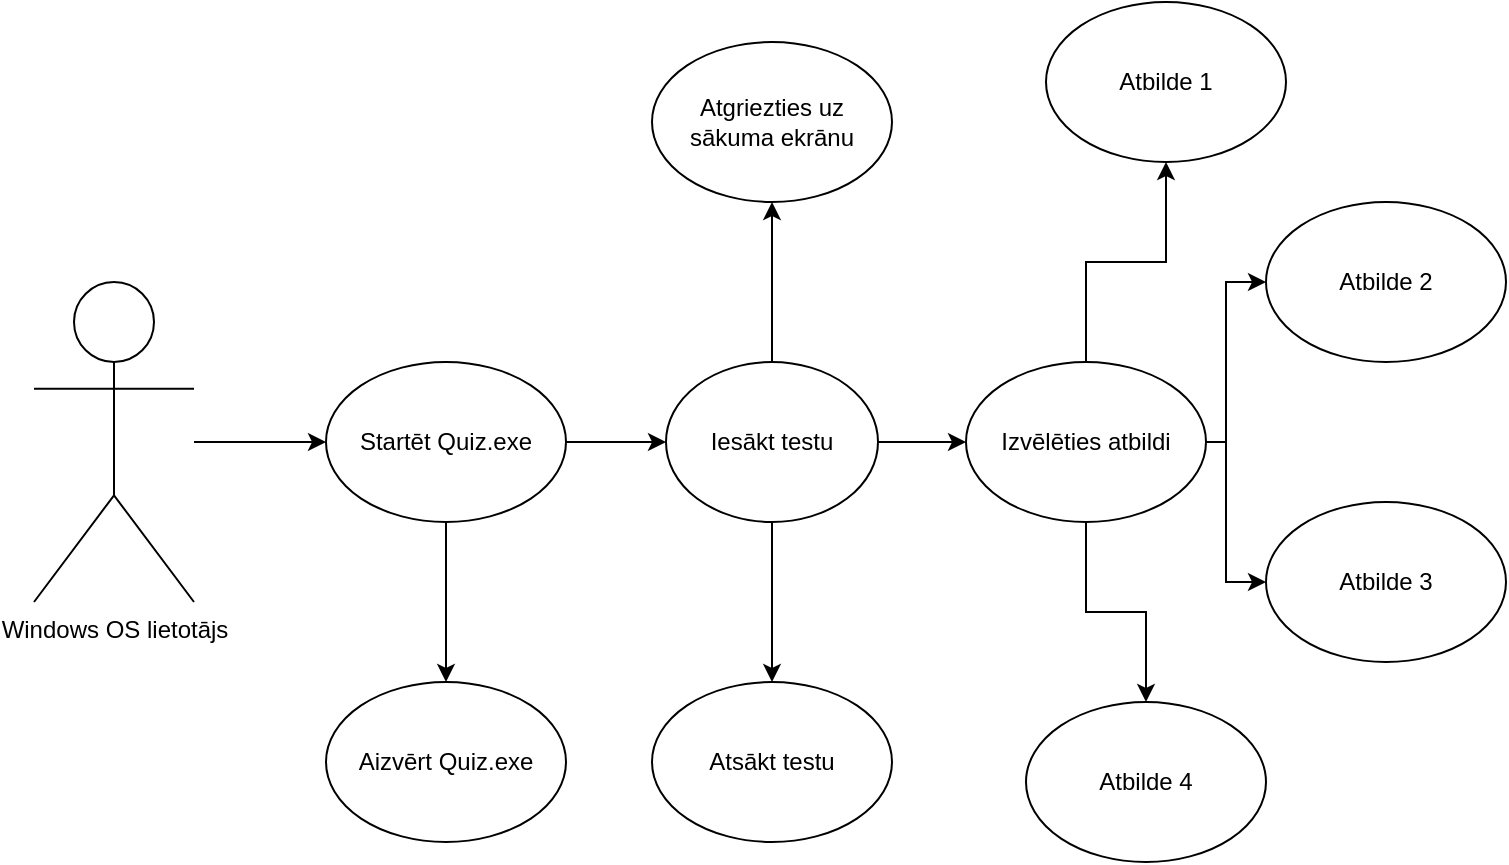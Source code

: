 <mxfile version="21.3.7" type="device">
  <diagram name="Lapa-1" id="faFUwH1yZEs21uZtngCz">
    <mxGraphModel dx="948" dy="1412" grid="1" gridSize="10" guides="1" tooltips="1" connect="1" arrows="1" fold="1" page="1" pageScale="1" pageWidth="827" pageHeight="1169" math="0" shadow="0">
      <root>
        <mxCell id="0" />
        <mxCell id="1" parent="0" />
        <mxCell id="c0H930EQ_X75u0YwT8gw-4" value="" style="edgeStyle=orthogonalEdgeStyle;rounded=0;orthogonalLoop=1;jettySize=auto;html=1;" edge="1" parent="1" source="c0H930EQ_X75u0YwT8gw-1" target="c0H930EQ_X75u0YwT8gw-3">
          <mxGeometry relative="1" as="geometry" />
        </mxCell>
        <mxCell id="c0H930EQ_X75u0YwT8gw-1" value="Windows OS lietotājs" style="shape=umlActor;verticalLabelPosition=bottom;verticalAlign=top;html=1;outlineConnect=0;" vertex="1" parent="1">
          <mxGeometry x="50" y="470" width="80" height="160" as="geometry" />
        </mxCell>
        <mxCell id="c0H930EQ_X75u0YwT8gw-6" value="" style="edgeStyle=orthogonalEdgeStyle;rounded=0;orthogonalLoop=1;jettySize=auto;html=1;" edge="1" parent="1" source="c0H930EQ_X75u0YwT8gw-3" target="c0H930EQ_X75u0YwT8gw-5">
          <mxGeometry relative="1" as="geometry" />
        </mxCell>
        <mxCell id="c0H930EQ_X75u0YwT8gw-29" value="" style="edgeStyle=orthogonalEdgeStyle;rounded=0;orthogonalLoop=1;jettySize=auto;html=1;" edge="1" parent="1" source="c0H930EQ_X75u0YwT8gw-3" target="c0H930EQ_X75u0YwT8gw-28">
          <mxGeometry relative="1" as="geometry" />
        </mxCell>
        <mxCell id="c0H930EQ_X75u0YwT8gw-3" value="Startēt Quiz.exe" style="ellipse;whiteSpace=wrap;html=1;" vertex="1" parent="1">
          <mxGeometry x="196" y="510" width="120" height="80" as="geometry" />
        </mxCell>
        <mxCell id="c0H930EQ_X75u0YwT8gw-5" value="Aizvērt Quiz.exe" style="ellipse;whiteSpace=wrap;html=1;" vertex="1" parent="1">
          <mxGeometry x="196" y="670" width="120" height="80" as="geometry" />
        </mxCell>
        <mxCell id="c0H930EQ_X75u0YwT8gw-20" style="edgeStyle=orthogonalEdgeStyle;rounded=0;orthogonalLoop=1;jettySize=auto;html=1;entryX=0.5;entryY=1;entryDx=0;entryDy=0;" edge="1" parent="1" source="c0H930EQ_X75u0YwT8gw-7" target="c0H930EQ_X75u0YwT8gw-18">
          <mxGeometry relative="1" as="geometry" />
        </mxCell>
        <mxCell id="c0H930EQ_X75u0YwT8gw-21" style="edgeStyle=orthogonalEdgeStyle;rounded=0;orthogonalLoop=1;jettySize=auto;html=1;entryX=0;entryY=0.5;entryDx=0;entryDy=0;" edge="1" parent="1" source="c0H930EQ_X75u0YwT8gw-7" target="c0H930EQ_X75u0YwT8gw-17">
          <mxGeometry relative="1" as="geometry">
            <Array as="points">
              <mxPoint x="646" y="550" />
              <mxPoint x="646" y="470" />
            </Array>
          </mxGeometry>
        </mxCell>
        <mxCell id="c0H930EQ_X75u0YwT8gw-22" style="edgeStyle=orthogonalEdgeStyle;rounded=0;orthogonalLoop=1;jettySize=auto;html=1;entryX=0;entryY=0.5;entryDx=0;entryDy=0;" edge="1" parent="1" source="c0H930EQ_X75u0YwT8gw-7" target="c0H930EQ_X75u0YwT8gw-16">
          <mxGeometry relative="1" as="geometry">
            <Array as="points">
              <mxPoint x="646" y="550" />
              <mxPoint x="646" y="620" />
            </Array>
          </mxGeometry>
        </mxCell>
        <mxCell id="c0H930EQ_X75u0YwT8gw-23" style="edgeStyle=orthogonalEdgeStyle;rounded=0;orthogonalLoop=1;jettySize=auto;html=1;entryX=0.5;entryY=0;entryDx=0;entryDy=0;" edge="1" parent="1" source="c0H930EQ_X75u0YwT8gw-7" target="c0H930EQ_X75u0YwT8gw-15">
          <mxGeometry relative="1" as="geometry" />
        </mxCell>
        <mxCell id="c0H930EQ_X75u0YwT8gw-7" value="Izvēlēties atbildi" style="ellipse;whiteSpace=wrap;html=1;" vertex="1" parent="1">
          <mxGeometry x="516" y="510" width="120" height="80" as="geometry" />
        </mxCell>
        <mxCell id="c0H930EQ_X75u0YwT8gw-15" value="Atbilde 4" style="ellipse;whiteSpace=wrap;html=1;" vertex="1" parent="1">
          <mxGeometry x="546" y="680" width="120" height="80" as="geometry" />
        </mxCell>
        <mxCell id="c0H930EQ_X75u0YwT8gw-16" value="Atbilde 3" style="ellipse;whiteSpace=wrap;html=1;" vertex="1" parent="1">
          <mxGeometry x="666" y="580" width="120" height="80" as="geometry" />
        </mxCell>
        <mxCell id="c0H930EQ_X75u0YwT8gw-17" value="Atbilde 2" style="ellipse;whiteSpace=wrap;html=1;" vertex="1" parent="1">
          <mxGeometry x="666" y="430" width="120" height="80" as="geometry" />
        </mxCell>
        <mxCell id="c0H930EQ_X75u0YwT8gw-18" value="Atbilde 1" style="ellipse;whiteSpace=wrap;html=1;" vertex="1" parent="1">
          <mxGeometry x="556" y="330" width="120" height="80" as="geometry" />
        </mxCell>
        <mxCell id="c0H930EQ_X75u0YwT8gw-24" value="Atgriezties uz &lt;br&gt;sākuma ekrānu" style="ellipse;whiteSpace=wrap;html=1;" vertex="1" parent="1">
          <mxGeometry x="359" y="350" width="120" height="80" as="geometry" />
        </mxCell>
        <mxCell id="c0H930EQ_X75u0YwT8gw-26" value="Atsākt testu" style="ellipse;whiteSpace=wrap;html=1;" vertex="1" parent="1">
          <mxGeometry x="359" y="670" width="120" height="80" as="geometry" />
        </mxCell>
        <mxCell id="c0H930EQ_X75u0YwT8gw-30" value="" style="edgeStyle=orthogonalEdgeStyle;rounded=0;orthogonalLoop=1;jettySize=auto;html=1;" edge="1" parent="1" source="c0H930EQ_X75u0YwT8gw-28" target="c0H930EQ_X75u0YwT8gw-7">
          <mxGeometry relative="1" as="geometry" />
        </mxCell>
        <mxCell id="c0H930EQ_X75u0YwT8gw-31" value="" style="edgeStyle=orthogonalEdgeStyle;rounded=0;orthogonalLoop=1;jettySize=auto;html=1;" edge="1" parent="1" source="c0H930EQ_X75u0YwT8gw-28" target="c0H930EQ_X75u0YwT8gw-24">
          <mxGeometry relative="1" as="geometry" />
        </mxCell>
        <mxCell id="c0H930EQ_X75u0YwT8gw-32" value="" style="edgeStyle=orthogonalEdgeStyle;rounded=0;orthogonalLoop=1;jettySize=auto;html=1;" edge="1" parent="1" source="c0H930EQ_X75u0YwT8gw-28" target="c0H930EQ_X75u0YwT8gw-26">
          <mxGeometry relative="1" as="geometry" />
        </mxCell>
        <mxCell id="c0H930EQ_X75u0YwT8gw-28" value="Iesākt testu" style="ellipse;whiteSpace=wrap;html=1;" vertex="1" parent="1">
          <mxGeometry x="366" y="510" width="106" height="80" as="geometry" />
        </mxCell>
      </root>
    </mxGraphModel>
  </diagram>
</mxfile>

